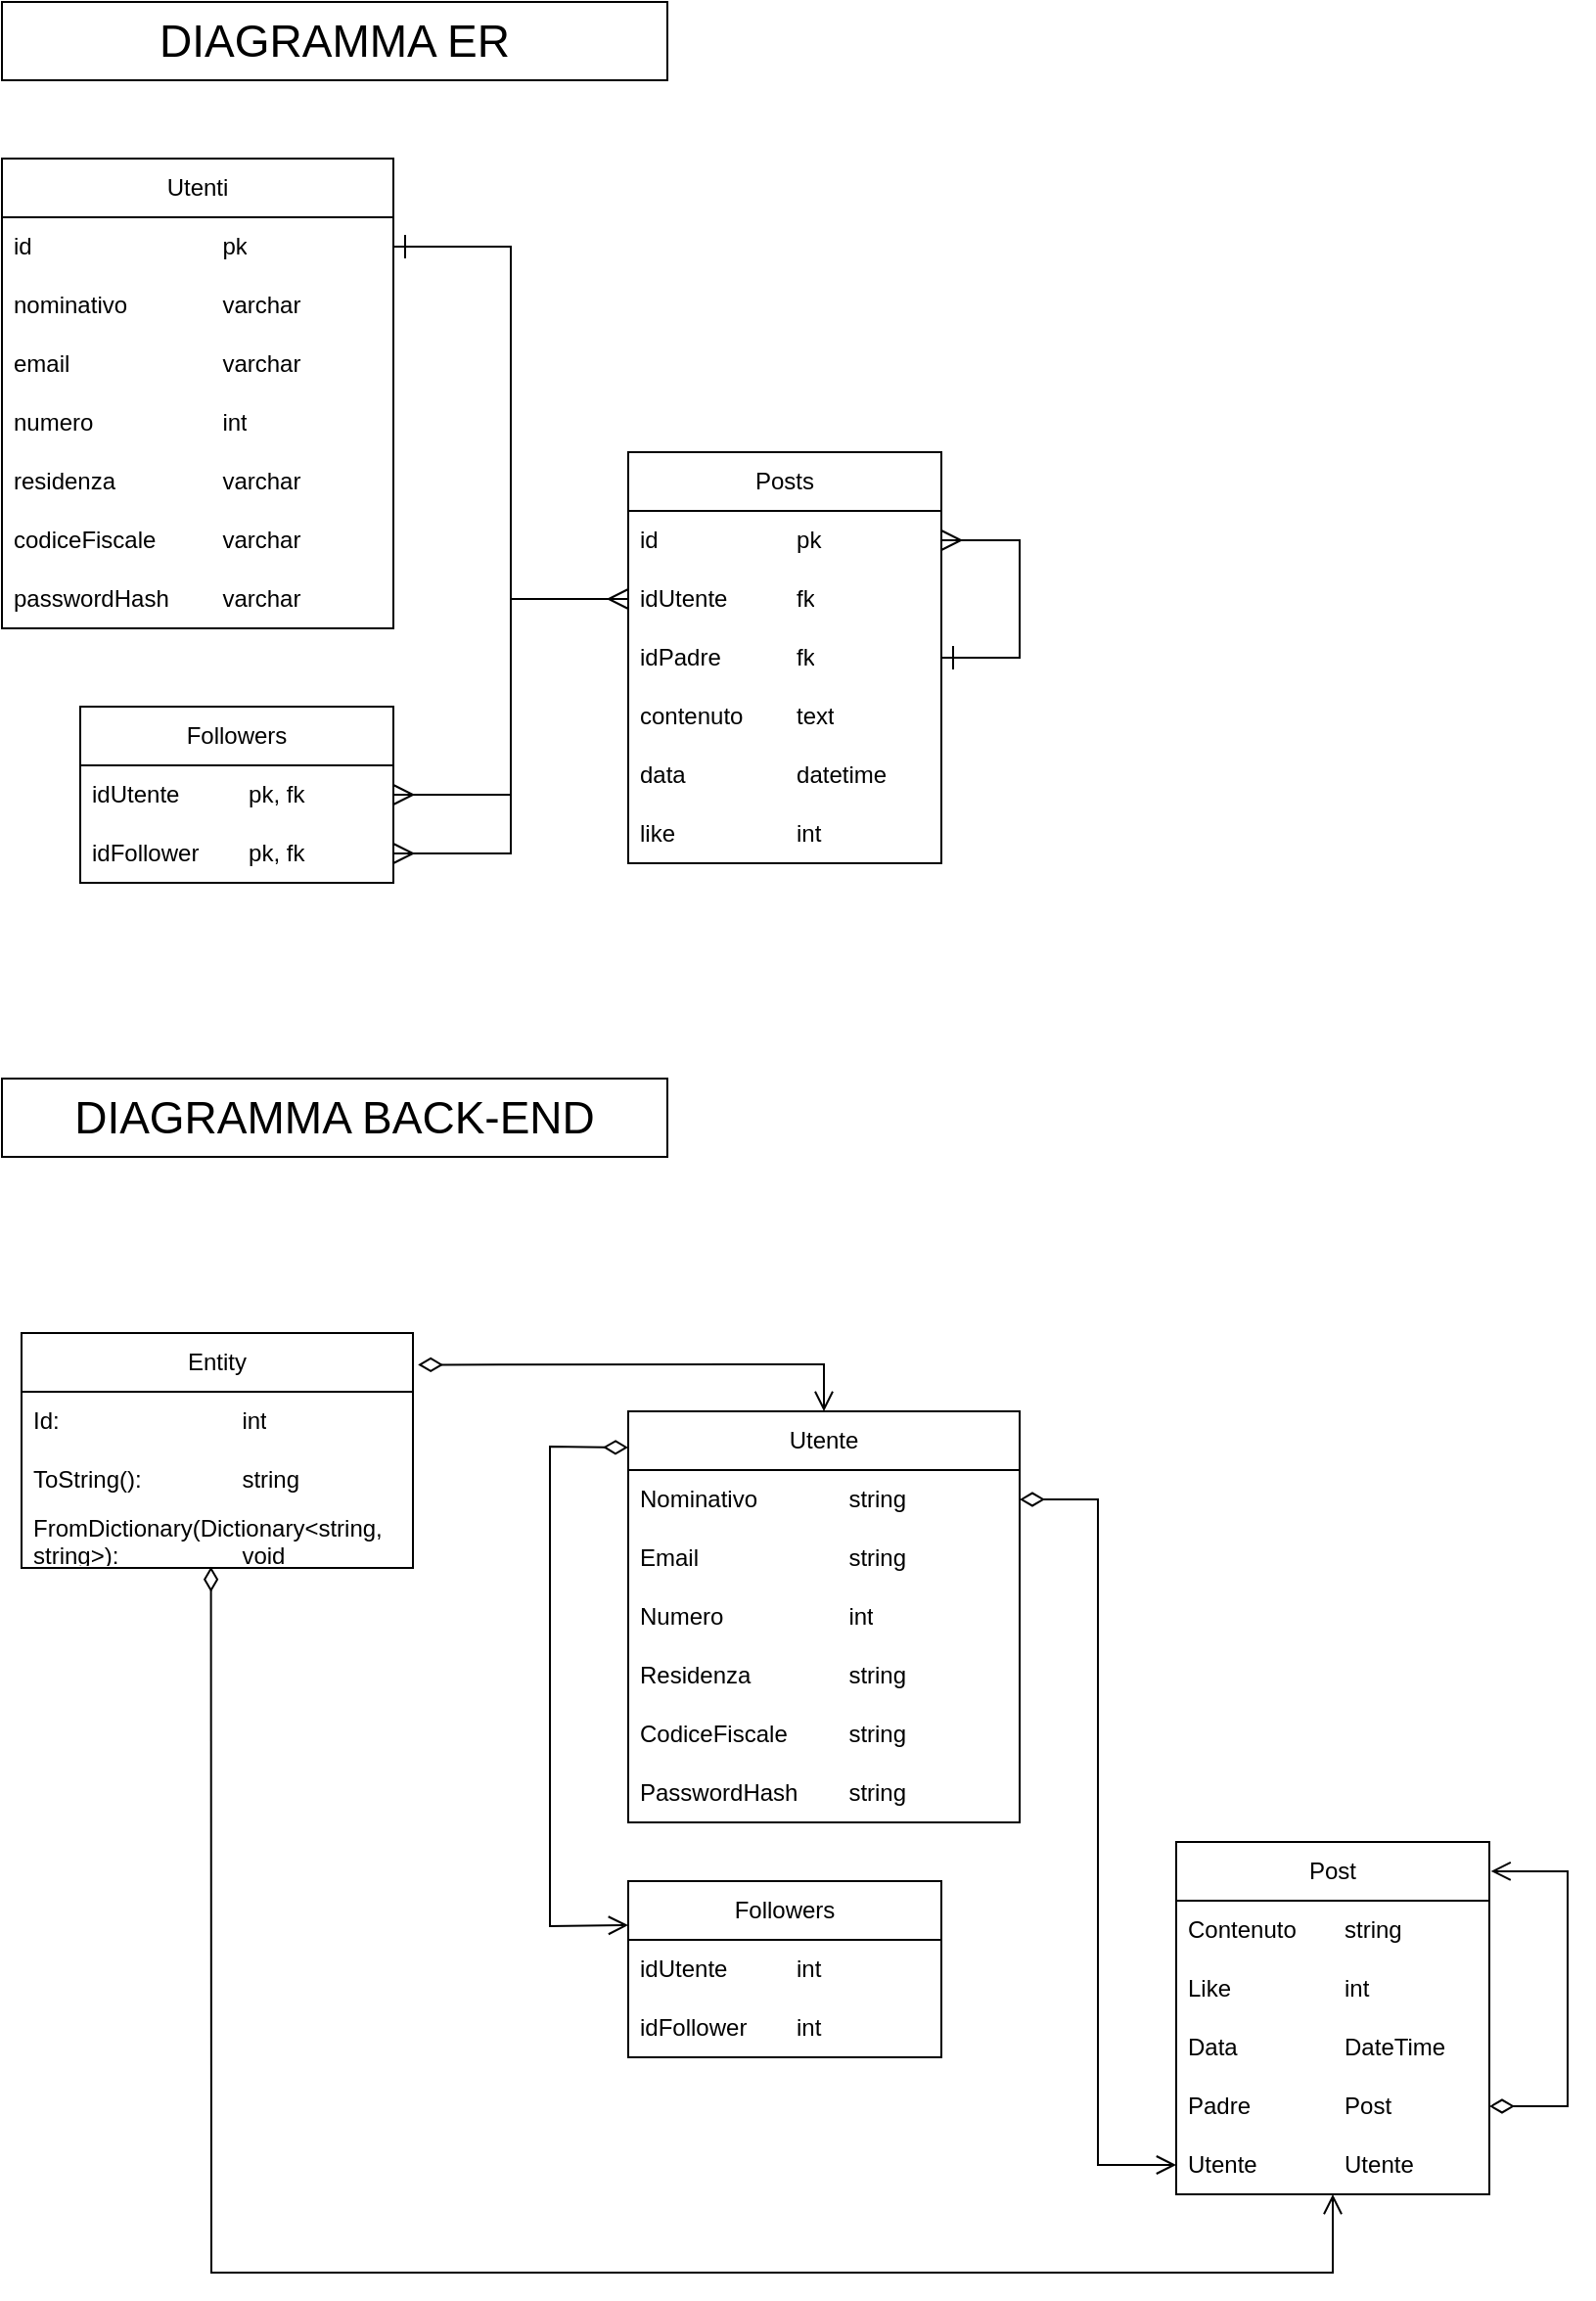 <mxfile version="21.6.6" type="device">
  <diagram name="Page-1" id="b520641d-4fe3-3701-9064-5fc419738815">
    <mxGraphModel dx="1247" dy="652" grid="1" gridSize="10" guides="1" tooltips="1" connect="1" arrows="1" fold="1" page="1" pageScale="1" pageWidth="1100" pageHeight="850" background="none" math="0" shadow="0">
      <root>
        <mxCell id="0" />
        <mxCell id="1" parent="0" />
        <mxCell id="Cp1m9hOyoxUrhOeK2Ubn-2" value="Utenti" style="swimlane;fontStyle=0;childLayout=stackLayout;horizontal=1;startSize=30;horizontalStack=0;resizeParent=1;resizeParentMax=0;resizeLast=0;collapsible=1;marginBottom=0;whiteSpace=wrap;html=1;" vertex="1" parent="1">
          <mxGeometry x="40" y="120" width="200" height="240" as="geometry" />
        </mxCell>
        <mxCell id="Cp1m9hOyoxUrhOeK2Ubn-4" value="id&lt;span style=&quot;white-space: pre;&quot;&gt;&#x9;&lt;span style=&quot;white-space: pre;&quot;&gt;&#x9;&lt;/span&gt;&lt;span style=&quot;white-space: pre;&quot;&gt;&#x9;&lt;span style=&quot;white-space: pre;&quot;&gt;&#x9;&lt;/span&gt;&lt;/span&gt;&lt;/span&gt;pk" style="text;strokeColor=none;fillColor=none;align=left;verticalAlign=middle;spacingLeft=4;spacingRight=4;overflow=hidden;points=[[0,0.5],[1,0.5]];portConstraint=eastwest;rotatable=0;whiteSpace=wrap;html=1;" vertex="1" parent="Cp1m9hOyoxUrhOeK2Ubn-2">
          <mxGeometry y="30" width="200" height="30" as="geometry" />
        </mxCell>
        <mxCell id="Cp1m9hOyoxUrhOeK2Ubn-5" value="nominativo&amp;nbsp;&#x9;&lt;span style=&quot;white-space: pre;&quot;&gt;&#x9;&lt;span style=&quot;white-space: pre;&quot;&gt;&#x9;&lt;/span&gt;&lt;/span&gt;varchar" style="text;strokeColor=none;fillColor=none;align=left;verticalAlign=middle;spacingLeft=4;spacingRight=4;overflow=hidden;points=[[0,0.5],[1,0.5]];portConstraint=eastwest;rotatable=0;whiteSpace=wrap;html=1;" vertex="1" parent="Cp1m9hOyoxUrhOeK2Ubn-2">
          <mxGeometry y="60" width="200" height="30" as="geometry" />
        </mxCell>
        <mxCell id="Cp1m9hOyoxUrhOeK2Ubn-6" value="email&lt;span style=&quot;white-space: pre;&quot;&gt;&#x9;&lt;span style=&quot;white-space: pre;&quot;&gt;&#x9;&lt;span style=&quot;white-space: pre;&quot;&gt;&#x9;&lt;/span&gt;&lt;/span&gt;&lt;/span&gt;varchar" style="text;strokeColor=none;fillColor=none;align=left;verticalAlign=middle;spacingLeft=4;spacingRight=4;overflow=hidden;points=[[0,0.5],[1,0.5]];portConstraint=eastwest;rotatable=0;whiteSpace=wrap;html=1;" vertex="1" parent="Cp1m9hOyoxUrhOeK2Ubn-2">
          <mxGeometry y="90" width="200" height="30" as="geometry" />
        </mxCell>
        <mxCell id="Cp1m9hOyoxUrhOeK2Ubn-7" value="numero&lt;span style=&quot;white-space: pre;&quot;&gt;&#x9;&lt;span style=&quot;white-space: pre;&quot;&gt;&#x9;&lt;span style=&quot;white-space: pre;&quot;&gt;&#x9;&lt;/span&gt;&lt;/span&gt;&lt;/span&gt;int" style="text;strokeColor=none;fillColor=none;align=left;verticalAlign=middle;spacingLeft=4;spacingRight=4;overflow=hidden;points=[[0,0.5],[1,0.5]];portConstraint=eastwest;rotatable=0;whiteSpace=wrap;html=1;" vertex="1" parent="Cp1m9hOyoxUrhOeK2Ubn-2">
          <mxGeometry y="120" width="200" height="30" as="geometry" />
        </mxCell>
        <mxCell id="Cp1m9hOyoxUrhOeK2Ubn-8" value="residenza&lt;span style=&quot;white-space: pre;&quot;&gt;&#x9;&lt;span style=&quot;white-space: pre;&quot;&gt;&#x9;&lt;/span&gt;&lt;/span&gt;varchar" style="text;strokeColor=none;fillColor=none;align=left;verticalAlign=middle;spacingLeft=4;spacingRight=4;overflow=hidden;points=[[0,0.5],[1,0.5]];portConstraint=eastwest;rotatable=0;whiteSpace=wrap;html=1;" vertex="1" parent="Cp1m9hOyoxUrhOeK2Ubn-2">
          <mxGeometry y="150" width="200" height="30" as="geometry" />
        </mxCell>
        <mxCell id="Cp1m9hOyoxUrhOeK2Ubn-9" value="codiceFiscale&lt;span style=&quot;white-space: pre;&quot;&gt;&#x9;&lt;span style=&quot;white-space: pre;&quot;&gt;&#x9;&lt;/span&gt;&lt;/span&gt;varchar" style="text;strokeColor=none;fillColor=none;align=left;verticalAlign=middle;spacingLeft=4;spacingRight=4;overflow=hidden;points=[[0,0.5],[1,0.5]];portConstraint=eastwest;rotatable=0;whiteSpace=wrap;html=1;" vertex="1" parent="Cp1m9hOyoxUrhOeK2Ubn-2">
          <mxGeometry y="180" width="200" height="30" as="geometry" />
        </mxCell>
        <mxCell id="Cp1m9hOyoxUrhOeK2Ubn-10" value="passwordHash&lt;span style=&quot;white-space: pre;&quot;&gt;&#x9;&lt;/span&gt;varchar" style="text;strokeColor=none;fillColor=none;align=left;verticalAlign=middle;spacingLeft=4;spacingRight=4;overflow=hidden;points=[[0,0.5],[1,0.5]];portConstraint=eastwest;rotatable=0;whiteSpace=wrap;html=1;" vertex="1" parent="Cp1m9hOyoxUrhOeK2Ubn-2">
          <mxGeometry y="210" width="200" height="30" as="geometry" />
        </mxCell>
        <mxCell id="Cp1m9hOyoxUrhOeK2Ubn-11" value="Posts" style="swimlane;fontStyle=0;childLayout=stackLayout;horizontal=1;startSize=30;horizontalStack=0;resizeParent=1;resizeParentMax=0;resizeLast=0;collapsible=1;marginBottom=0;whiteSpace=wrap;html=1;" vertex="1" parent="1">
          <mxGeometry x="360" y="270" width="160" height="210" as="geometry" />
        </mxCell>
        <mxCell id="Cp1m9hOyoxUrhOeK2Ubn-12" value="id&lt;span style=&quot;white-space: pre;&quot;&gt;&#x9;&lt;span style=&quot;white-space: pre;&quot;&gt;&#x9;&lt;/span&gt;&lt;span style=&quot;white-space: pre;&quot;&gt;&#x9;&lt;/span&gt;&lt;/span&gt;pk" style="text;strokeColor=none;fillColor=none;align=left;verticalAlign=middle;spacingLeft=4;spacingRight=4;overflow=hidden;points=[[0,0.5],[1,0.5]];portConstraint=eastwest;rotatable=0;whiteSpace=wrap;html=1;" vertex="1" parent="Cp1m9hOyoxUrhOeK2Ubn-11">
          <mxGeometry y="30" width="160" height="30" as="geometry" />
        </mxCell>
        <mxCell id="Cp1m9hOyoxUrhOeK2Ubn-13" value="idUtente&lt;span style=&quot;white-space: pre;&quot;&gt;&#x9;&lt;/span&gt;&lt;span style=&quot;white-space: pre;&quot;&gt;&#x9;&lt;/span&gt;fk" style="text;strokeColor=none;fillColor=none;align=left;verticalAlign=middle;spacingLeft=4;spacingRight=4;overflow=hidden;points=[[0,0.5],[1,0.5]];portConstraint=eastwest;rotatable=0;whiteSpace=wrap;html=1;" vertex="1" parent="Cp1m9hOyoxUrhOeK2Ubn-11">
          <mxGeometry y="60" width="160" height="30" as="geometry" />
        </mxCell>
        <mxCell id="Cp1m9hOyoxUrhOeK2Ubn-109" value="idPadre&lt;span style=&quot;white-space: pre;&quot;&gt;&#x9;&lt;/span&gt;&lt;span style=&quot;white-space: pre;&quot;&gt;&#x9;&lt;/span&gt;fk" style="text;strokeColor=none;fillColor=none;align=left;verticalAlign=middle;spacingLeft=4;spacingRight=4;overflow=hidden;points=[[0,0.5],[1,0.5]];portConstraint=eastwest;rotatable=0;whiteSpace=wrap;html=1;" vertex="1" parent="Cp1m9hOyoxUrhOeK2Ubn-11">
          <mxGeometry y="90" width="160" height="30" as="geometry" />
        </mxCell>
        <mxCell id="Cp1m9hOyoxUrhOeK2Ubn-14" value="contenuto&lt;span style=&quot;white-space: pre;&quot;&gt;&#x9;&lt;/span&gt;text" style="text;strokeColor=none;fillColor=none;align=left;verticalAlign=middle;spacingLeft=4;spacingRight=4;overflow=hidden;points=[[0,0.5],[1,0.5]];portConstraint=eastwest;rotatable=0;whiteSpace=wrap;html=1;" vertex="1" parent="Cp1m9hOyoxUrhOeK2Ubn-11">
          <mxGeometry y="120" width="160" height="30" as="geometry" />
        </mxCell>
        <mxCell id="Cp1m9hOyoxUrhOeK2Ubn-15" value="data&lt;span style=&quot;white-space: pre;&quot;&gt;&#x9;&lt;/span&gt;&lt;span style=&quot;white-space: pre;&quot;&gt;&#x9;&lt;/span&gt;&lt;span style=&quot;white-space: pre;&quot;&gt;&#x9;&lt;/span&gt;datetime" style="text;strokeColor=none;fillColor=none;align=left;verticalAlign=middle;spacingLeft=4;spacingRight=4;overflow=hidden;points=[[0,0.5],[1,0.5]];portConstraint=eastwest;rotatable=0;whiteSpace=wrap;html=1;" vertex="1" parent="Cp1m9hOyoxUrhOeK2Ubn-11">
          <mxGeometry y="150" width="160" height="30" as="geometry" />
        </mxCell>
        <mxCell id="Cp1m9hOyoxUrhOeK2Ubn-107" value="like&lt;span style=&quot;white-space: pre;&quot;&gt;&#x9;&lt;/span&gt;&lt;span style=&quot;white-space: pre;&quot;&gt;&#x9;&lt;/span&gt;&lt;span style=&quot;white-space: pre;&quot;&gt;&#x9;&lt;/span&gt;int" style="text;strokeColor=none;fillColor=none;align=left;verticalAlign=middle;spacingLeft=4;spacingRight=4;overflow=hidden;points=[[0,0.5],[1,0.5]];portConstraint=eastwest;rotatable=0;whiteSpace=wrap;html=1;" vertex="1" parent="Cp1m9hOyoxUrhOeK2Ubn-11">
          <mxGeometry y="180" width="160" height="30" as="geometry" />
        </mxCell>
        <mxCell id="Cp1m9hOyoxUrhOeK2Ubn-110" value="" style="endArrow=ERmany;startArrow=ERone;endFill=0;startFill=0;endSize=8;startSize=10;html=1;rounded=0;exitX=1;exitY=0.5;exitDx=0;exitDy=0;entryX=1;entryY=0.5;entryDx=0;entryDy=0;" edge="1" parent="Cp1m9hOyoxUrhOeK2Ubn-11" source="Cp1m9hOyoxUrhOeK2Ubn-109" target="Cp1m9hOyoxUrhOeK2Ubn-12">
          <mxGeometry width="160" relative="1" as="geometry">
            <mxPoint x="200" y="140" as="sourcePoint" />
            <mxPoint x="200" y="50" as="targetPoint" />
            <Array as="points">
              <mxPoint x="200" y="105" />
              <mxPoint x="200" y="45" />
            </Array>
          </mxGeometry>
        </mxCell>
        <mxCell id="Cp1m9hOyoxUrhOeK2Ubn-20" value="" style="endArrow=ERmany;startArrow=ERone;endFill=0;startFill=0;endSize=8;startSize=10;html=1;rounded=0;exitX=1;exitY=0.5;exitDx=0;exitDy=0;entryX=0;entryY=0.5;entryDx=0;entryDy=0;" edge="1" parent="1" source="Cp1m9hOyoxUrhOeK2Ubn-4" target="Cp1m9hOyoxUrhOeK2Ubn-13">
          <mxGeometry width="160" relative="1" as="geometry">
            <mxPoint x="230" y="180" as="sourcePoint" />
            <mxPoint x="350" y="180" as="targetPoint" />
            <Array as="points">
              <mxPoint x="300" y="165" />
              <mxPoint x="300" y="345" />
            </Array>
          </mxGeometry>
        </mxCell>
        <mxCell id="Cp1m9hOyoxUrhOeK2Ubn-42" value="Utente" style="swimlane;fontStyle=0;childLayout=stackLayout;horizontal=1;startSize=30;horizontalStack=0;resizeParent=1;resizeParentMax=0;resizeLast=0;collapsible=1;marginBottom=0;whiteSpace=wrap;html=1;" vertex="1" parent="1">
          <mxGeometry x="360" y="760" width="200" height="210" as="geometry" />
        </mxCell>
        <mxCell id="Cp1m9hOyoxUrhOeK2Ubn-44" value="Nominativo&amp;nbsp;&#x9;&lt;span style=&quot;white-space: pre;&quot;&gt;&#x9;&lt;span style=&quot;white-space: pre;&quot;&gt;&#x9;&lt;/span&gt;&lt;/span&gt;string" style="text;strokeColor=none;fillColor=none;align=left;verticalAlign=middle;spacingLeft=4;spacingRight=4;overflow=hidden;points=[[0,0.5],[1,0.5]];portConstraint=eastwest;rotatable=0;whiteSpace=wrap;html=1;" vertex="1" parent="Cp1m9hOyoxUrhOeK2Ubn-42">
          <mxGeometry y="30" width="200" height="30" as="geometry" />
        </mxCell>
        <mxCell id="Cp1m9hOyoxUrhOeK2Ubn-45" value="Email&lt;span style=&quot;white-space: pre;&quot;&gt;&#x9;&lt;span style=&quot;white-space: pre;&quot;&gt;&#x9;&lt;span style=&quot;white-space: pre;&quot;&gt;&#x9;&lt;/span&gt;&lt;/span&gt;&lt;/span&gt;string" style="text;strokeColor=none;fillColor=none;align=left;verticalAlign=middle;spacingLeft=4;spacingRight=4;overflow=hidden;points=[[0,0.5],[1,0.5]];portConstraint=eastwest;rotatable=0;whiteSpace=wrap;html=1;" vertex="1" parent="Cp1m9hOyoxUrhOeK2Ubn-42">
          <mxGeometry y="60" width="200" height="30" as="geometry" />
        </mxCell>
        <mxCell id="Cp1m9hOyoxUrhOeK2Ubn-46" value="Numero&lt;span style=&quot;white-space: pre;&quot;&gt;&#x9;&lt;span style=&quot;white-space: pre;&quot;&gt;&#x9;&lt;span style=&quot;white-space: pre;&quot;&gt;&#x9;&lt;/span&gt;&lt;/span&gt;&lt;/span&gt;int" style="text;strokeColor=none;fillColor=none;align=left;verticalAlign=middle;spacingLeft=4;spacingRight=4;overflow=hidden;points=[[0,0.5],[1,0.5]];portConstraint=eastwest;rotatable=0;whiteSpace=wrap;html=1;" vertex="1" parent="Cp1m9hOyoxUrhOeK2Ubn-42">
          <mxGeometry y="90" width="200" height="30" as="geometry" />
        </mxCell>
        <mxCell id="Cp1m9hOyoxUrhOeK2Ubn-47" value="Residenza&lt;span style=&quot;white-space: pre;&quot;&gt;&#x9;&lt;span style=&quot;white-space: pre;&quot;&gt;&#x9;&lt;/span&gt;&lt;/span&gt;string" style="text;strokeColor=none;fillColor=none;align=left;verticalAlign=middle;spacingLeft=4;spacingRight=4;overflow=hidden;points=[[0,0.5],[1,0.5]];portConstraint=eastwest;rotatable=0;whiteSpace=wrap;html=1;" vertex="1" parent="Cp1m9hOyoxUrhOeK2Ubn-42">
          <mxGeometry y="120" width="200" height="30" as="geometry" />
        </mxCell>
        <mxCell id="Cp1m9hOyoxUrhOeK2Ubn-48" value="CodiceFiscale&lt;span style=&quot;white-space: pre;&quot;&gt;&#x9;&lt;span style=&quot;white-space: pre;&quot;&gt;&#x9;&lt;/span&gt;&lt;/span&gt;string" style="text;strokeColor=none;fillColor=none;align=left;verticalAlign=middle;spacingLeft=4;spacingRight=4;overflow=hidden;points=[[0,0.5],[1,0.5]];portConstraint=eastwest;rotatable=0;whiteSpace=wrap;html=1;" vertex="1" parent="Cp1m9hOyoxUrhOeK2Ubn-42">
          <mxGeometry y="150" width="200" height="30" as="geometry" />
        </mxCell>
        <mxCell id="Cp1m9hOyoxUrhOeK2Ubn-49" value="PasswordHash&lt;span style=&quot;white-space: pre;&quot;&gt;&#x9;&lt;/span&gt;string" style="text;strokeColor=none;fillColor=none;align=left;verticalAlign=middle;spacingLeft=4;spacingRight=4;overflow=hidden;points=[[0,0.5],[1,0.5]];portConstraint=eastwest;rotatable=0;whiteSpace=wrap;html=1;" vertex="1" parent="Cp1m9hOyoxUrhOeK2Ubn-42">
          <mxGeometry y="180" width="200" height="30" as="geometry" />
        </mxCell>
        <mxCell id="Cp1m9hOyoxUrhOeK2Ubn-50" value="&lt;font style=&quot;font-size: 23px;&quot;&gt;DIAGRAMMA ER&lt;/font&gt;" style="html=1;whiteSpace=wrap;" vertex="1" parent="1">
          <mxGeometry x="40" y="40" width="340" height="40" as="geometry" />
        </mxCell>
        <mxCell id="Cp1m9hOyoxUrhOeK2Ubn-51" value="&lt;font style=&quot;font-size: 23px;&quot;&gt;DIAGRAMMA BACK-END&lt;/font&gt;" style="html=1;whiteSpace=wrap;" vertex="1" parent="1">
          <mxGeometry x="40" y="590" width="340" height="40" as="geometry" />
        </mxCell>
        <mxCell id="Cp1m9hOyoxUrhOeK2Ubn-60" value="Post" style="swimlane;fontStyle=0;childLayout=stackLayout;horizontal=1;startSize=30;horizontalStack=0;resizeParent=1;resizeParentMax=0;resizeLast=0;collapsible=1;marginBottom=0;whiteSpace=wrap;html=1;" vertex="1" parent="1">
          <mxGeometry x="640" y="980" width="160" height="180" as="geometry" />
        </mxCell>
        <mxCell id="Cp1m9hOyoxUrhOeK2Ubn-63" value="Contenuto&lt;span style=&quot;white-space: pre;&quot;&gt;&#x9;&lt;/span&gt;string" style="text;strokeColor=none;fillColor=none;align=left;verticalAlign=middle;spacingLeft=4;spacingRight=4;overflow=hidden;points=[[0,0.5],[1,0.5]];portConstraint=eastwest;rotatable=0;whiteSpace=wrap;html=1;" vertex="1" parent="Cp1m9hOyoxUrhOeK2Ubn-60">
          <mxGeometry y="30" width="160" height="30" as="geometry" />
        </mxCell>
        <mxCell id="Cp1m9hOyoxUrhOeK2Ubn-113" value="Like&lt;span style=&quot;white-space: pre;&quot;&gt;&#x9;&lt;/span&gt;&lt;span style=&quot;white-space: pre;&quot;&gt;&#x9;&lt;/span&gt;&lt;span style=&quot;white-space: pre;&quot;&gt;&#x9;&lt;/span&gt;int" style="text;strokeColor=none;fillColor=none;align=left;verticalAlign=middle;spacingLeft=4;spacingRight=4;overflow=hidden;points=[[0,0.5],[1,0.5]];portConstraint=eastwest;rotatable=0;whiteSpace=wrap;html=1;" vertex="1" parent="Cp1m9hOyoxUrhOeK2Ubn-60">
          <mxGeometry y="60" width="160" height="30" as="geometry" />
        </mxCell>
        <mxCell id="Cp1m9hOyoxUrhOeK2Ubn-64" value="Data&lt;span style=&quot;white-space: pre;&quot;&gt;&#x9;&lt;/span&gt;&lt;span style=&quot;white-space: pre;&quot;&gt;&#x9;&lt;/span&gt;DateTime" style="text;strokeColor=none;fillColor=none;align=left;verticalAlign=middle;spacingLeft=4;spacingRight=4;overflow=hidden;points=[[0,0.5],[1,0.5]];portConstraint=eastwest;rotatable=0;whiteSpace=wrap;html=1;" vertex="1" parent="Cp1m9hOyoxUrhOeK2Ubn-60">
          <mxGeometry y="90" width="160" height="30" as="geometry" />
        </mxCell>
        <mxCell id="Cp1m9hOyoxUrhOeK2Ubn-112" value="Padre&lt;span style=&quot;white-space: pre;&quot;&gt;&#x9;&lt;span style=&quot;white-space: pre;&quot;&gt;&#x9;&lt;/span&gt;P&lt;/span&gt;ost" style="text;strokeColor=none;fillColor=none;align=left;verticalAlign=middle;spacingLeft=4;spacingRight=4;overflow=hidden;points=[[0,0.5],[1,0.5]];portConstraint=eastwest;rotatable=0;whiteSpace=wrap;html=1;" vertex="1" parent="Cp1m9hOyoxUrhOeK2Ubn-60">
          <mxGeometry y="120" width="160" height="30" as="geometry" />
        </mxCell>
        <mxCell id="Cp1m9hOyoxUrhOeK2Ubn-73" value="Utente&lt;span style=&quot;white-space: pre;&quot;&gt;&#x9;&lt;/span&gt;&lt;span style=&quot;white-space: pre;&quot;&gt;&#x9;&lt;/span&gt;Utente" style="text;strokeColor=none;fillColor=none;align=left;verticalAlign=middle;spacingLeft=4;spacingRight=4;overflow=hidden;points=[[0,0.5],[1,0.5]];portConstraint=eastwest;rotatable=0;whiteSpace=wrap;html=1;" vertex="1" parent="Cp1m9hOyoxUrhOeK2Ubn-60">
          <mxGeometry y="150" width="160" height="30" as="geometry" />
        </mxCell>
        <mxCell id="Cp1m9hOyoxUrhOeK2Ubn-111" value="" style="endArrow=open;startArrow=diamondThin;endFill=0;startFill=0;endSize=8;startSize=10;html=1;rounded=0;exitX=1;exitY=0.5;exitDx=0;exitDy=0;entryX=1.005;entryY=0.083;entryDx=0;entryDy=0;entryPerimeter=0;" edge="1" parent="Cp1m9hOyoxUrhOeK2Ubn-60" source="Cp1m9hOyoxUrhOeK2Ubn-112" target="Cp1m9hOyoxUrhOeK2Ubn-60">
          <mxGeometry width="160" relative="1" as="geometry">
            <mxPoint x="260.0" y="14.94" as="sourcePoint" />
            <mxPoint x="260.96" y="165" as="targetPoint" />
            <Array as="points">
              <mxPoint x="200" y="135" />
              <mxPoint x="200" y="15" />
            </Array>
          </mxGeometry>
        </mxCell>
        <mxCell id="Cp1m9hOyoxUrhOeK2Ubn-72" value="" style="endArrow=open;startArrow=diamondThin;endFill=0;startFill=0;endSize=8;startSize=10;html=1;rounded=0;exitX=1;exitY=0.5;exitDx=0;exitDy=0;entryX=0;entryY=0.5;entryDx=0;entryDy=0;" edge="1" parent="1" target="Cp1m9hOyoxUrhOeK2Ubn-73">
          <mxGeometry width="160" relative="1" as="geometry">
            <mxPoint x="560" y="805" as="sourcePoint" />
            <mxPoint x="630" y="840" as="targetPoint" />
            <Array as="points">
              <mxPoint x="600" y="805" />
              <mxPoint x="600" y="1145" />
            </Array>
          </mxGeometry>
        </mxCell>
        <mxCell id="Cp1m9hOyoxUrhOeK2Ubn-77" value="Entity" style="swimlane;fontStyle=0;childLayout=stackLayout;horizontal=1;startSize=30;horizontalStack=0;resizeParent=1;resizeParentMax=0;resizeLast=0;collapsible=1;marginBottom=0;whiteSpace=wrap;html=1;" vertex="1" parent="1">
          <mxGeometry x="50" y="720" width="200" height="120" as="geometry" />
        </mxCell>
        <mxCell id="Cp1m9hOyoxUrhOeK2Ubn-78" value="Id:&lt;span style=&quot;white-space: pre;&quot;&gt;&#x9;&lt;/span&gt;&lt;span style=&quot;white-space: pre;&quot;&gt;&#x9;&lt;/span&gt;&lt;span style=&quot;white-space: pre;&quot;&gt;&#x9;&lt;/span&gt;&lt;span style=&quot;white-space: pre;&quot;&gt;&#x9;&lt;/span&gt;int" style="text;strokeColor=none;fillColor=none;align=left;verticalAlign=middle;spacingLeft=4;spacingRight=4;overflow=hidden;points=[[0,0.5],[1,0.5]];portConstraint=eastwest;rotatable=0;whiteSpace=wrap;html=1;" vertex="1" parent="Cp1m9hOyoxUrhOeK2Ubn-77">
          <mxGeometry y="30" width="200" height="30" as="geometry" />
        </mxCell>
        <mxCell id="Cp1m9hOyoxUrhOeK2Ubn-79" value="ToString():&lt;span style=&quot;white-space: pre;&quot;&gt;&#x9;&lt;/span&gt;&lt;span style=&quot;white-space: pre;&quot;&gt;&#x9;&lt;/span&gt;string" style="text;strokeColor=none;fillColor=none;align=left;verticalAlign=middle;spacingLeft=4;spacingRight=4;overflow=hidden;points=[[0,0.5],[1,0.5]];portConstraint=eastwest;rotatable=0;whiteSpace=wrap;html=1;" vertex="1" parent="Cp1m9hOyoxUrhOeK2Ubn-77">
          <mxGeometry y="60" width="200" height="30" as="geometry" />
        </mxCell>
        <mxCell id="Cp1m9hOyoxUrhOeK2Ubn-80" value="FromDictionary(Dictionary&amp;lt;string, string&amp;gt;):&lt;span style=&quot;white-space: pre;&quot;&gt;&#x9;&lt;/span&gt;&lt;span style=&quot;white-space: pre;&quot;&gt;&#x9;&lt;span style=&quot;white-space: pre;&quot;&gt;&#x9;&lt;/span&gt;&lt;/span&gt;void" style="text;strokeColor=none;fillColor=none;align=left;verticalAlign=middle;spacingLeft=4;spacingRight=4;overflow=hidden;points=[[0,0.5],[1,0.5]];portConstraint=eastwest;rotatable=0;whiteSpace=wrap;html=1;" vertex="1" parent="Cp1m9hOyoxUrhOeK2Ubn-77">
          <mxGeometry y="90" width="200" height="30" as="geometry" />
        </mxCell>
        <mxCell id="Cp1m9hOyoxUrhOeK2Ubn-85" value="" style="endArrow=open;startArrow=diamondThin;endFill=0;startFill=0;endSize=8;startSize=10;html=1;rounded=0;entryX=0.5;entryY=0;entryDx=0;entryDy=0;exitX=1.013;exitY=0.135;exitDx=0;exitDy=0;exitPerimeter=0;" edge="1" parent="1" source="Cp1m9hOyoxUrhOeK2Ubn-77" target="Cp1m9hOyoxUrhOeK2Ubn-42">
          <mxGeometry width="160" relative="1" as="geometry">
            <mxPoint x="300" y="740" as="sourcePoint" />
            <mxPoint x="570" y="740" as="targetPoint" />
            <Array as="points">
              <mxPoint x="460" y="736" />
            </Array>
          </mxGeometry>
        </mxCell>
        <mxCell id="Cp1m9hOyoxUrhOeK2Ubn-86" value="" style="endArrow=open;startArrow=diamondThin;endFill=0;startFill=0;endSize=8;startSize=10;html=1;rounded=0;exitX=0.484;exitY=0.981;exitDx=0;exitDy=0;exitPerimeter=0;" edge="1" parent="1" source="Cp1m9hOyoxUrhOeK2Ubn-80">
          <mxGeometry width="160" relative="1" as="geometry">
            <mxPoint x="160" y="710" as="sourcePoint" />
            <mxPoint x="720" y="1160" as="targetPoint" />
            <Array as="points">
              <mxPoint x="147" y="1200" />
              <mxPoint x="720" y="1200" />
            </Array>
          </mxGeometry>
        </mxCell>
        <mxCell id="Cp1m9hOyoxUrhOeK2Ubn-88" value="Followers" style="swimlane;fontStyle=0;childLayout=stackLayout;horizontal=1;startSize=30;horizontalStack=0;resizeParent=1;resizeParentMax=0;resizeLast=0;collapsible=1;marginBottom=0;whiteSpace=wrap;html=1;" vertex="1" parent="1">
          <mxGeometry x="80" y="400" width="160" height="90" as="geometry" />
        </mxCell>
        <mxCell id="Cp1m9hOyoxUrhOeK2Ubn-90" value="idUtente&lt;span style=&quot;white-space: pre;&quot;&gt;&#x9;&lt;/span&gt;&lt;span style=&quot;white-space: pre;&quot;&gt;&#x9;&lt;/span&gt;pk, fk" style="text;strokeColor=none;fillColor=none;align=left;verticalAlign=middle;spacingLeft=4;spacingRight=4;overflow=hidden;points=[[0,0.5],[1,0.5]];portConstraint=eastwest;rotatable=0;whiteSpace=wrap;html=1;" vertex="1" parent="Cp1m9hOyoxUrhOeK2Ubn-88">
          <mxGeometry y="30" width="160" height="30" as="geometry" />
        </mxCell>
        <mxCell id="Cp1m9hOyoxUrhOeK2Ubn-97" value="idFollower&lt;span style=&quot;white-space: pre;&quot;&gt;&#x9;&lt;/span&gt;pk, fk" style="text;strokeColor=none;fillColor=none;align=left;verticalAlign=middle;spacingLeft=4;spacingRight=4;overflow=hidden;points=[[0,0.5],[1,0.5]];portConstraint=eastwest;rotatable=0;whiteSpace=wrap;html=1;" vertex="1" parent="Cp1m9hOyoxUrhOeK2Ubn-88">
          <mxGeometry y="60" width="160" height="30" as="geometry" />
        </mxCell>
        <mxCell id="Cp1m9hOyoxUrhOeK2Ubn-98" value="" style="endArrow=ERmany;startArrow=ERone;endFill=0;startFill=0;endSize=8;startSize=10;html=1;rounded=0;exitX=1;exitY=0.5;exitDx=0;exitDy=0;entryX=1;entryY=0.5;entryDx=0;entryDy=0;" edge="1" parent="1" source="Cp1m9hOyoxUrhOeK2Ubn-4" target="Cp1m9hOyoxUrhOeK2Ubn-90">
          <mxGeometry width="160" relative="1" as="geometry">
            <mxPoint x="250" y="175" as="sourcePoint" />
            <mxPoint x="310" y="370" as="targetPoint" />
            <Array as="points">
              <mxPoint x="300" y="165" />
              <mxPoint x="300" y="445" />
            </Array>
          </mxGeometry>
        </mxCell>
        <mxCell id="Cp1m9hOyoxUrhOeK2Ubn-99" value="" style="endArrow=ERmany;startArrow=ERone;endFill=0;startFill=0;endSize=8;startSize=10;html=1;rounded=0;exitX=1;exitY=0.5;exitDx=0;exitDy=0;entryX=1;entryY=0.5;entryDx=0;entryDy=0;" edge="1" parent="1" source="Cp1m9hOyoxUrhOeK2Ubn-4" target="Cp1m9hOyoxUrhOeK2Ubn-97">
          <mxGeometry width="160" relative="1" as="geometry">
            <mxPoint x="250" y="175" as="sourcePoint" />
            <mxPoint x="250" y="455" as="targetPoint" />
            <Array as="points">
              <mxPoint x="300" y="165" />
              <mxPoint x="300" y="475" />
            </Array>
          </mxGeometry>
        </mxCell>
        <mxCell id="Cp1m9hOyoxUrhOeK2Ubn-100" value="Followers" style="swimlane;fontStyle=0;childLayout=stackLayout;horizontal=1;startSize=30;horizontalStack=0;resizeParent=1;resizeParentMax=0;resizeLast=0;collapsible=1;marginBottom=0;whiteSpace=wrap;html=1;" vertex="1" parent="1">
          <mxGeometry x="360" y="1000" width="160" height="90" as="geometry" />
        </mxCell>
        <mxCell id="Cp1m9hOyoxUrhOeK2Ubn-101" value="idUtente&lt;span style=&quot;white-space: pre;&quot;&gt;&#x9;&lt;/span&gt;&lt;span style=&quot;white-space: pre;&quot;&gt;&#x9;&lt;/span&gt;int" style="text;strokeColor=none;fillColor=none;align=left;verticalAlign=middle;spacingLeft=4;spacingRight=4;overflow=hidden;points=[[0,0.5],[1,0.5]];portConstraint=eastwest;rotatable=0;whiteSpace=wrap;html=1;" vertex="1" parent="Cp1m9hOyoxUrhOeK2Ubn-100">
          <mxGeometry y="30" width="160" height="30" as="geometry" />
        </mxCell>
        <mxCell id="Cp1m9hOyoxUrhOeK2Ubn-102" value="idFollower&lt;span style=&quot;white-space: pre;&quot;&gt;&#x9;&lt;/span&gt;int" style="text;strokeColor=none;fillColor=none;align=left;verticalAlign=middle;spacingLeft=4;spacingRight=4;overflow=hidden;points=[[0,0.5],[1,0.5]];portConstraint=eastwest;rotatable=0;whiteSpace=wrap;html=1;" vertex="1" parent="Cp1m9hOyoxUrhOeK2Ubn-100">
          <mxGeometry y="60" width="160" height="30" as="geometry" />
        </mxCell>
        <mxCell id="Cp1m9hOyoxUrhOeK2Ubn-104" value="" style="endArrow=open;startArrow=diamondThin;endFill=0;startFill=0;endSize=8;startSize=10;html=1;rounded=0;entryX=0;entryY=0.25;entryDx=0;entryDy=0;exitX=0;exitY=0.088;exitDx=0;exitDy=0;exitPerimeter=0;" edge="1" parent="1" source="Cp1m9hOyoxUrhOeK2Ubn-42" target="Cp1m9hOyoxUrhOeK2Ubn-100">
          <mxGeometry width="160" relative="1" as="geometry">
            <mxPoint x="370" y="770" as="sourcePoint" />
            <mxPoint x="370" y="1055" as="targetPoint" />
            <Array as="points">
              <mxPoint x="320" y="778" />
              <mxPoint x="320" y="1023" />
            </Array>
          </mxGeometry>
        </mxCell>
      </root>
    </mxGraphModel>
  </diagram>
</mxfile>
